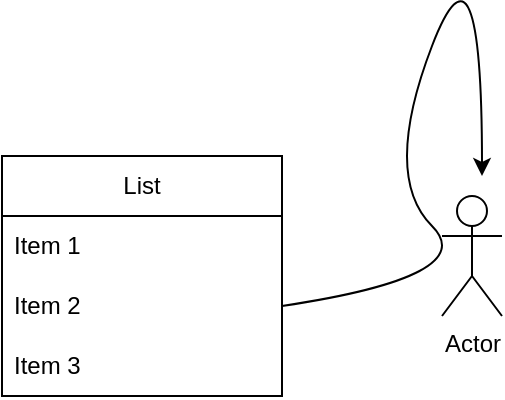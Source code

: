 <mxfile version="21.2.9" type="github">
  <diagram name="Página-1" id="MBWFNrm8f6HPqK5PRfMQ">
    <mxGraphModel dx="1434" dy="782" grid="1" gridSize="10" guides="1" tooltips="1" connect="1" arrows="1" fold="1" page="1" pageScale="1" pageWidth="827" pageHeight="1169" math="0" shadow="0">
      <root>
        <mxCell id="0" />
        <mxCell id="1" parent="0" />
        <mxCell id="mkIOlPXzYwQ58jqDWiaY-1" value="Actor" style="shape=umlActor;verticalLabelPosition=bottom;verticalAlign=top;html=1;outlineConnect=0;" parent="1" vertex="1">
          <mxGeometry x="340" y="280" width="30" height="60" as="geometry" />
        </mxCell>
        <mxCell id="mkIOlPXzYwQ58jqDWiaY-2" value="" style="curved=1;endArrow=classic;html=1;rounded=0;exitX=1;exitY=0.5;exitDx=0;exitDy=0;" parent="1" source="mkIOlPXzYwQ58jqDWiaY-5" edge="1">
          <mxGeometry width="50" height="50" relative="1" as="geometry">
            <mxPoint x="310" y="320" as="sourcePoint" />
            <mxPoint x="360" y="270" as="targetPoint" />
            <Array as="points">
              <mxPoint x="360" y="320" />
              <mxPoint x="310" y="270" />
              <mxPoint x="360" y="140" />
            </Array>
          </mxGeometry>
        </mxCell>
        <mxCell id="mkIOlPXzYwQ58jqDWiaY-3" value="List" style="swimlane;fontStyle=0;childLayout=stackLayout;horizontal=1;startSize=30;horizontalStack=0;resizeParent=1;resizeParentMax=0;resizeLast=0;collapsible=1;marginBottom=0;whiteSpace=wrap;html=1;" parent="1" vertex="1">
          <mxGeometry x="120" y="260" width="140" height="120" as="geometry" />
        </mxCell>
        <mxCell id="mkIOlPXzYwQ58jqDWiaY-4" value="Item 1" style="text;strokeColor=none;fillColor=none;align=left;verticalAlign=middle;spacingLeft=4;spacingRight=4;overflow=hidden;points=[[0,0.5],[1,0.5]];portConstraint=eastwest;rotatable=0;whiteSpace=wrap;html=1;" parent="mkIOlPXzYwQ58jqDWiaY-3" vertex="1">
          <mxGeometry y="30" width="140" height="30" as="geometry" />
        </mxCell>
        <mxCell id="mkIOlPXzYwQ58jqDWiaY-5" value="Item 2" style="text;strokeColor=none;fillColor=none;align=left;verticalAlign=middle;spacingLeft=4;spacingRight=4;overflow=hidden;points=[[0,0.5],[1,0.5]];portConstraint=eastwest;rotatable=0;whiteSpace=wrap;html=1;" parent="mkIOlPXzYwQ58jqDWiaY-3" vertex="1">
          <mxGeometry y="60" width="140" height="30" as="geometry" />
        </mxCell>
        <mxCell id="mkIOlPXzYwQ58jqDWiaY-6" value="Item 3" style="text;strokeColor=none;fillColor=none;align=left;verticalAlign=middle;spacingLeft=4;spacingRight=4;overflow=hidden;points=[[0,0.5],[1,0.5]];portConstraint=eastwest;rotatable=0;whiteSpace=wrap;html=1;" parent="mkIOlPXzYwQ58jqDWiaY-3" vertex="1">
          <mxGeometry y="90" width="140" height="30" as="geometry" />
        </mxCell>
      </root>
    </mxGraphModel>
  </diagram>
</mxfile>
